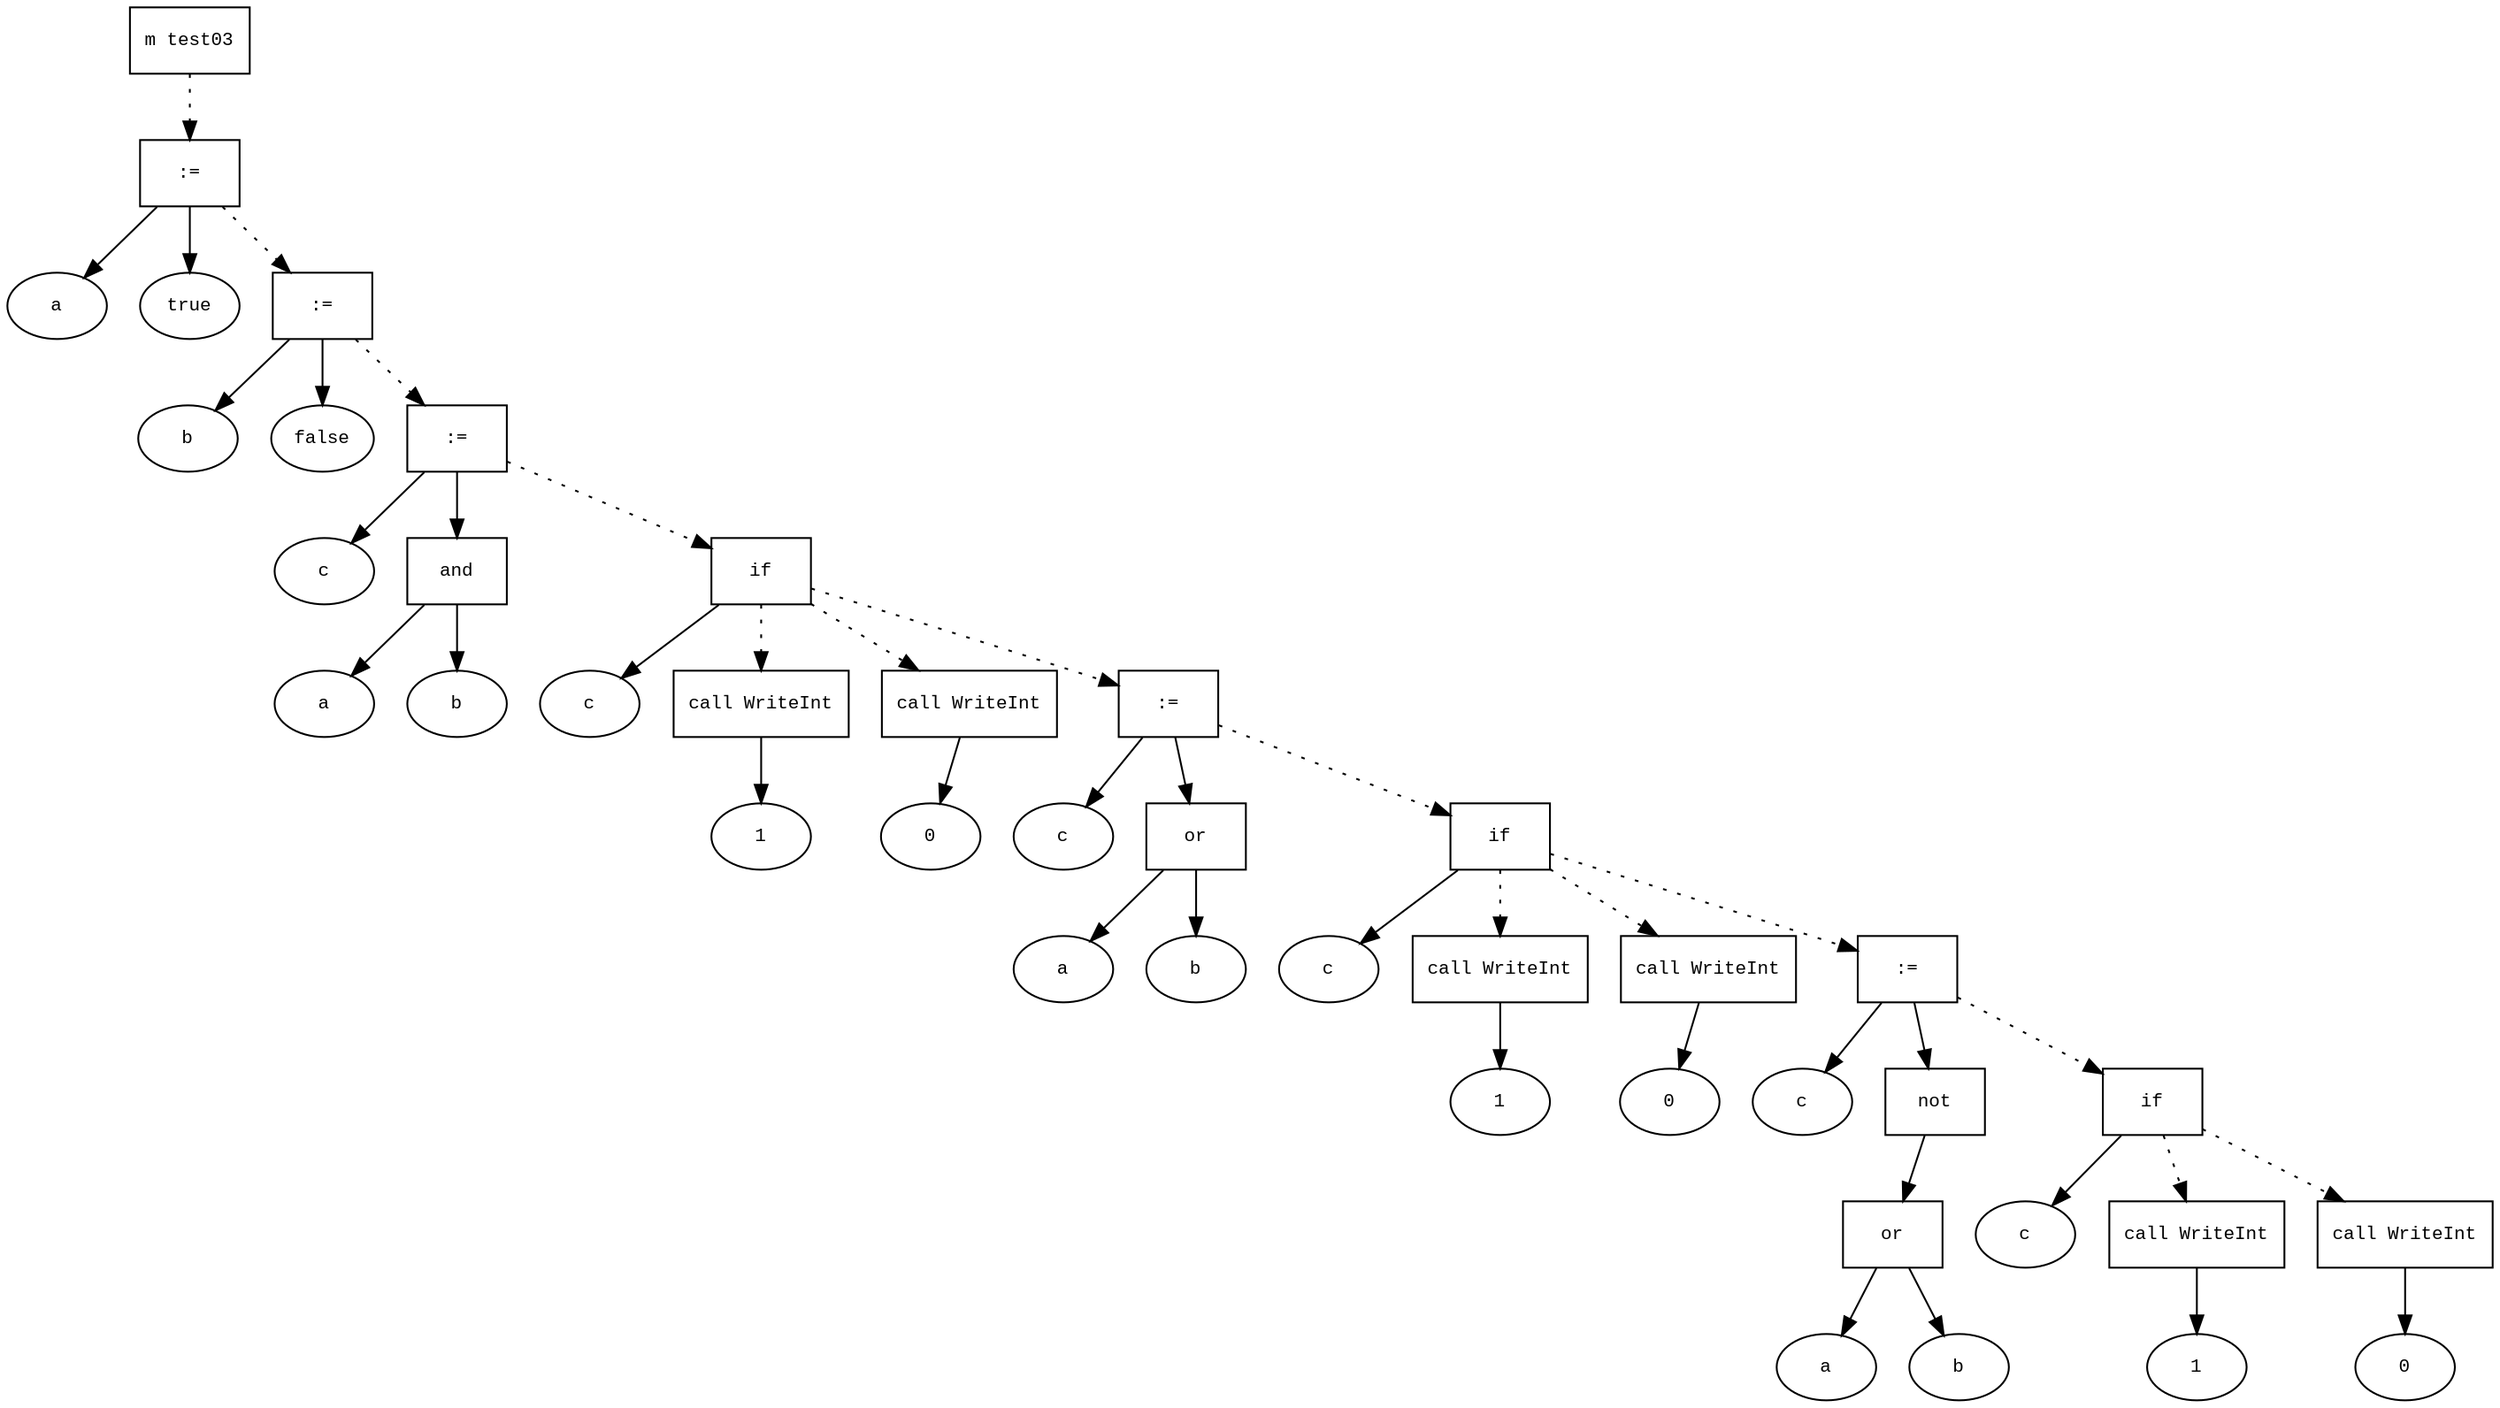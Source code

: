 digraph AST {
  graph [fontname="Times New Roman",fontsize=10];
  node  [fontname="Courier New",fontsize=10];
  edge  [fontname="Times New Roman",fontsize=10];

  node0 [label="m test03",shape=box];
  node7 [label=":=",shape=box];
  node5 [label="a",shape=ellipse];
  node7->node5;
  node6 [label="true",shape=ellipse];
  node7->node6;
  node0 -> node7 [style=dotted];
  node10 [label=":=",shape=box];
  node8 [label="b",shape=ellipse];
  node10->node8;
  node9 [label="false",shape=ellipse];
  node10->node9;
  node7 -> node10 [style=dotted];
  node15 [label=":=",shape=box];
  node11 [label="c",shape=ellipse];
  node15->node11;
  node14 [label="and",shape=box];
  node12 [label="a",shape=ellipse];
  node14->node12;
  node13 [label="b",shape=ellipse];
  node14->node13;
  node15->node14;
  node10 -> node15 [style=dotted];
  node23 [label="if",shape=box];
  node16 [label="c",shape=ellipse];
  node23->node16;
  node17 [label="call WriteInt",shape=box];
  node18 [label="1",shape=ellipse];
  node17->node18;
  node23 -> node17 [style=dotted];
  node20 [label="call WriteInt",shape=box];
  node21 [label="0",shape=ellipse];
  node20->node21;
  node23 -> node20 [style=dotted];
  node15 -> node23 [style=dotted];
  node28 [label=":=",shape=box];
  node24 [label="c",shape=ellipse];
  node28->node24;
  node27 [label="or",shape=box];
  node25 [label="a",shape=ellipse];
  node27->node25;
  node26 [label="b",shape=ellipse];
  node27->node26;
  node28->node27;
  node23 -> node28 [style=dotted];
  node36 [label="if",shape=box];
  node29 [label="c",shape=ellipse];
  node36->node29;
  node30 [label="call WriteInt",shape=box];
  node31 [label="1",shape=ellipse];
  node30->node31;
  node36 -> node30 [style=dotted];
  node33 [label="call WriteInt",shape=box];
  node34 [label="0",shape=ellipse];
  node33->node34;
  node36 -> node33 [style=dotted];
  node28 -> node36 [style=dotted];
  node42 [label=":=",shape=box];
  node37 [label="c",shape=ellipse];
  node42->node37;
  node41 [label="not",shape=box];
  node40 [label="or",shape=box];
  node38 [label="a",shape=ellipse];
  node40->node38;
  node39 [label="b",shape=ellipse];
  node40->node39;
  node41->node40;
  node42->node41;
  node36 -> node42 [style=dotted];
  node50 [label="if",shape=box];
  node43 [label="c",shape=ellipse];
  node50->node43;
  node44 [label="call WriteInt",shape=box];
  node45 [label="1",shape=ellipse];
  node44->node45;
  node50 -> node44 [style=dotted];
  node47 [label="call WriteInt",shape=box];
  node48 [label="0",shape=ellipse];
  node47->node48;
  node50 -> node47 [style=dotted];
  node42 -> node50 [style=dotted];
}
